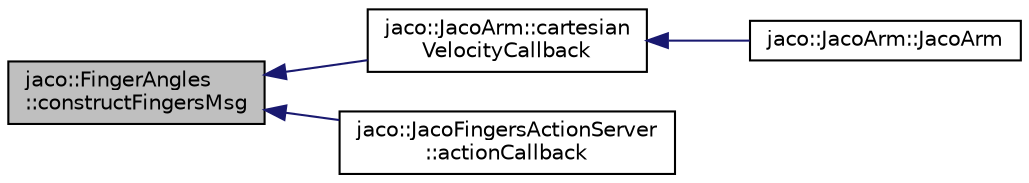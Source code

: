 digraph "jaco::FingerAngles::constructFingersMsg"
{
  edge [fontname="Helvetica",fontsize="10",labelfontname="Helvetica",labelfontsize="10"];
  node [fontname="Helvetica",fontsize="10",shape=record];
  rankdir="LR";
  Node1 [label="jaco::FingerAngles\l::constructFingersMsg",height=0.2,width=0.4,color="black", fillcolor="grey75", style="filled", fontcolor="black"];
  Node1 -> Node2 [dir="back",color="midnightblue",fontsize="10",style="solid"];
  Node2 [label="jaco::JacoArm::cartesian\lVelocityCallback",height=0.2,width=0.4,color="black", fillcolor="white", style="filled",URL="$classjaco_1_1_jaco_arm.html#a091f2eaffef84362f69e3b49482982db"];
  Node2 -> Node3 [dir="back",color="midnightblue",fontsize="10",style="solid"];
  Node3 [label="jaco::JacoArm::JacoArm",height=0.2,width=0.4,color="black", fillcolor="white", style="filled",URL="$classjaco_1_1_jaco_arm.html#ab29d25cb3b4bafdc523cbe271c801681"];
  Node1 -> Node4 [dir="back",color="midnightblue",fontsize="10",style="solid"];
  Node4 [label="jaco::JacoFingersActionServer\l::actionCallback",height=0.2,width=0.4,color="black", fillcolor="white", style="filled",URL="$classjaco_1_1_jaco_fingers_action_server.html#a642f494b27d513457e9f29de7a4b31b6"];
}

